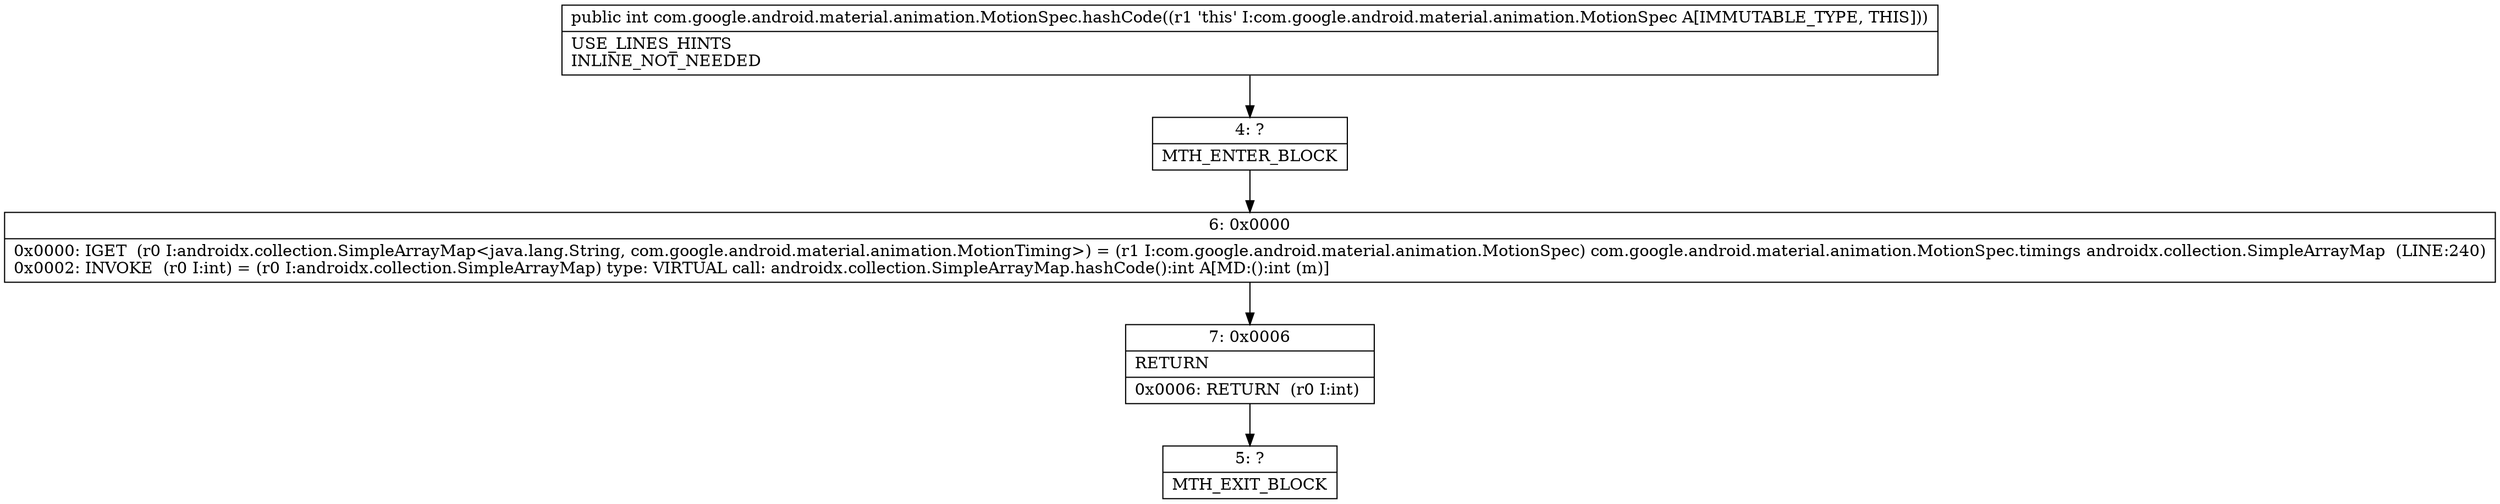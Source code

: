 digraph "CFG forcom.google.android.material.animation.MotionSpec.hashCode()I" {
Node_4 [shape=record,label="{4\:\ ?|MTH_ENTER_BLOCK\l}"];
Node_6 [shape=record,label="{6\:\ 0x0000|0x0000: IGET  (r0 I:androidx.collection.SimpleArrayMap\<java.lang.String, com.google.android.material.animation.MotionTiming\>) = (r1 I:com.google.android.material.animation.MotionSpec) com.google.android.material.animation.MotionSpec.timings androidx.collection.SimpleArrayMap  (LINE:240)\l0x0002: INVOKE  (r0 I:int) = (r0 I:androidx.collection.SimpleArrayMap) type: VIRTUAL call: androidx.collection.SimpleArrayMap.hashCode():int A[MD:():int (m)]\l}"];
Node_7 [shape=record,label="{7\:\ 0x0006|RETURN\l|0x0006: RETURN  (r0 I:int) \l}"];
Node_5 [shape=record,label="{5\:\ ?|MTH_EXIT_BLOCK\l}"];
MethodNode[shape=record,label="{public int com.google.android.material.animation.MotionSpec.hashCode((r1 'this' I:com.google.android.material.animation.MotionSpec A[IMMUTABLE_TYPE, THIS]))  | USE_LINES_HINTS\lINLINE_NOT_NEEDED\l}"];
MethodNode -> Node_4;Node_4 -> Node_6;
Node_6 -> Node_7;
Node_7 -> Node_5;
}

